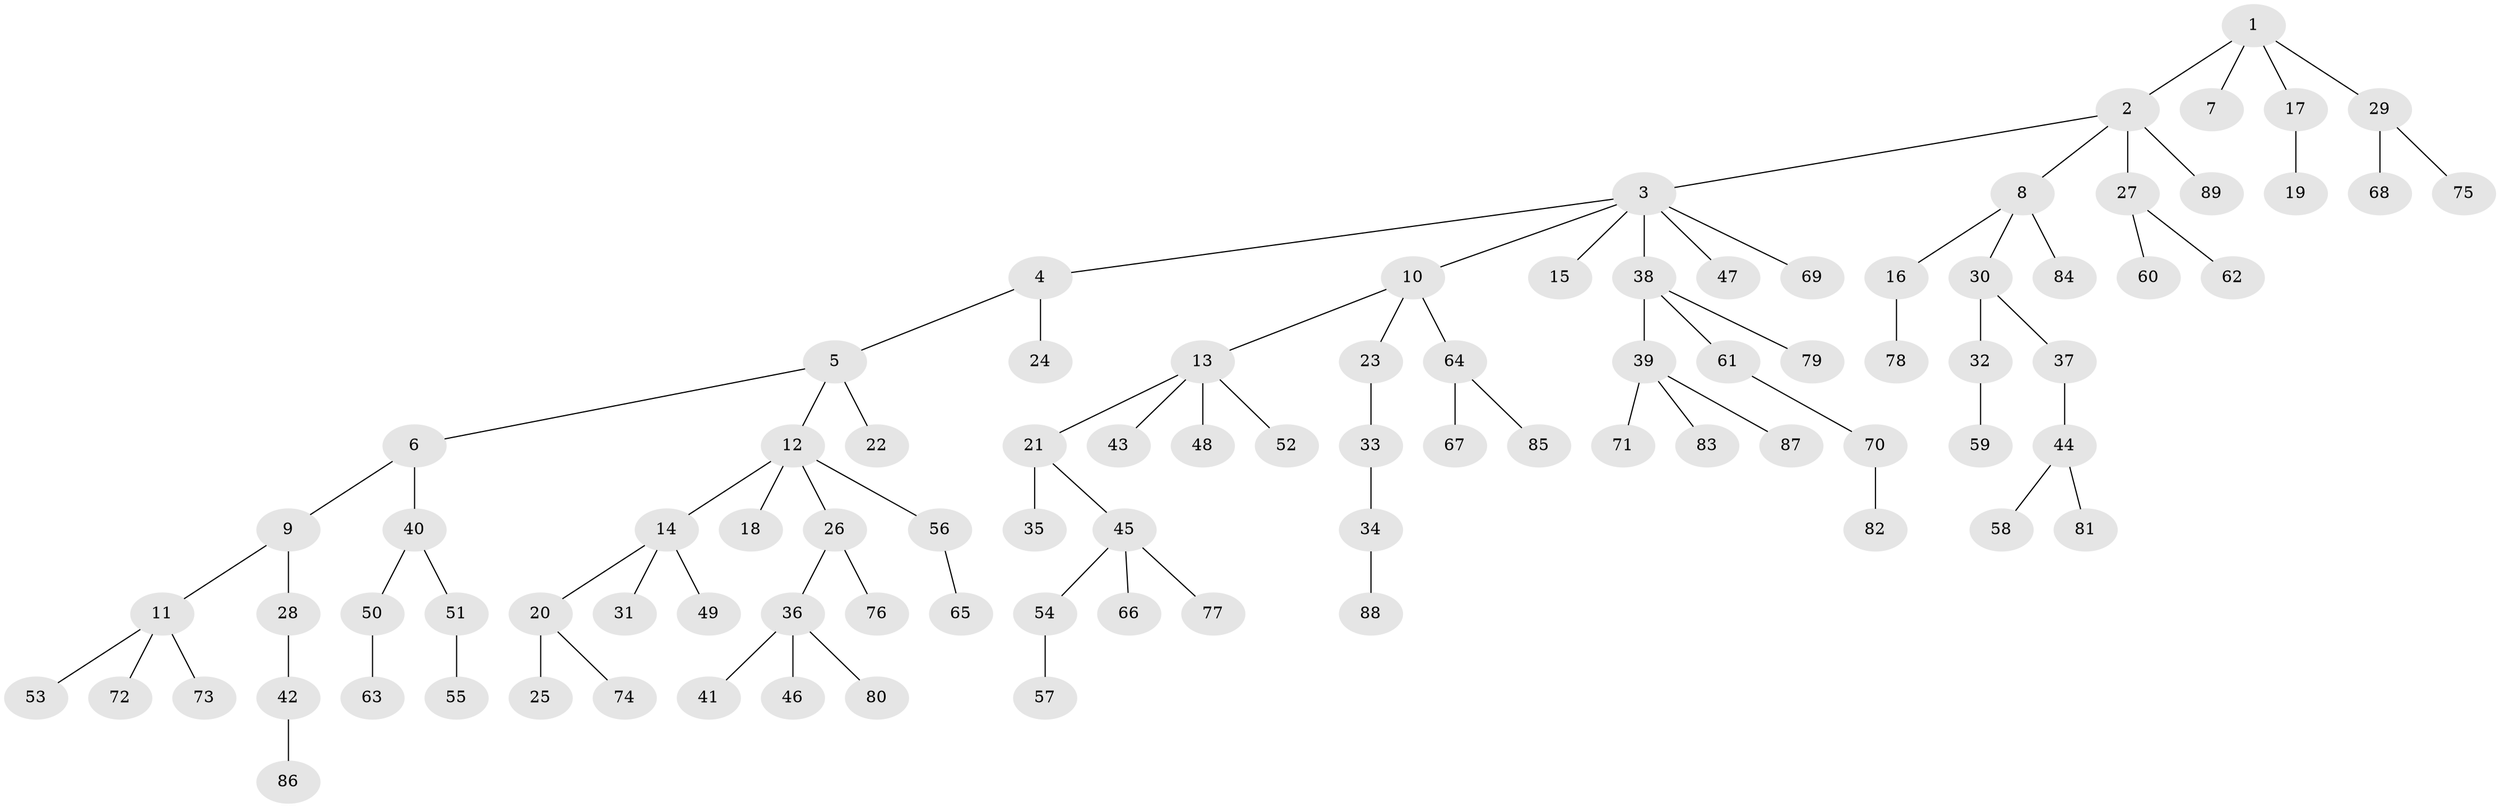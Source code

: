 // coarse degree distribution, {3: 0.18518518518518517, 4: 0.07407407407407407, 6: 0.018518518518518517, 2: 0.2777777777777778, 1: 0.4444444444444444}
// Generated by graph-tools (version 1.1) at 2025/51/03/04/25 22:51:33]
// undirected, 89 vertices, 88 edges
graph export_dot {
  node [color=gray90,style=filled];
  1;
  2;
  3;
  4;
  5;
  6;
  7;
  8;
  9;
  10;
  11;
  12;
  13;
  14;
  15;
  16;
  17;
  18;
  19;
  20;
  21;
  22;
  23;
  24;
  25;
  26;
  27;
  28;
  29;
  30;
  31;
  32;
  33;
  34;
  35;
  36;
  37;
  38;
  39;
  40;
  41;
  42;
  43;
  44;
  45;
  46;
  47;
  48;
  49;
  50;
  51;
  52;
  53;
  54;
  55;
  56;
  57;
  58;
  59;
  60;
  61;
  62;
  63;
  64;
  65;
  66;
  67;
  68;
  69;
  70;
  71;
  72;
  73;
  74;
  75;
  76;
  77;
  78;
  79;
  80;
  81;
  82;
  83;
  84;
  85;
  86;
  87;
  88;
  89;
  1 -- 2;
  1 -- 7;
  1 -- 17;
  1 -- 29;
  2 -- 3;
  2 -- 8;
  2 -- 27;
  2 -- 89;
  3 -- 4;
  3 -- 10;
  3 -- 15;
  3 -- 38;
  3 -- 47;
  3 -- 69;
  4 -- 5;
  4 -- 24;
  5 -- 6;
  5 -- 12;
  5 -- 22;
  6 -- 9;
  6 -- 40;
  8 -- 16;
  8 -- 30;
  8 -- 84;
  9 -- 11;
  9 -- 28;
  10 -- 13;
  10 -- 23;
  10 -- 64;
  11 -- 53;
  11 -- 72;
  11 -- 73;
  12 -- 14;
  12 -- 18;
  12 -- 26;
  12 -- 56;
  13 -- 21;
  13 -- 43;
  13 -- 48;
  13 -- 52;
  14 -- 20;
  14 -- 31;
  14 -- 49;
  16 -- 78;
  17 -- 19;
  20 -- 25;
  20 -- 74;
  21 -- 35;
  21 -- 45;
  23 -- 33;
  26 -- 36;
  26 -- 76;
  27 -- 60;
  27 -- 62;
  28 -- 42;
  29 -- 68;
  29 -- 75;
  30 -- 32;
  30 -- 37;
  32 -- 59;
  33 -- 34;
  34 -- 88;
  36 -- 41;
  36 -- 46;
  36 -- 80;
  37 -- 44;
  38 -- 39;
  38 -- 61;
  38 -- 79;
  39 -- 71;
  39 -- 83;
  39 -- 87;
  40 -- 50;
  40 -- 51;
  42 -- 86;
  44 -- 58;
  44 -- 81;
  45 -- 54;
  45 -- 66;
  45 -- 77;
  50 -- 63;
  51 -- 55;
  54 -- 57;
  56 -- 65;
  61 -- 70;
  64 -- 67;
  64 -- 85;
  70 -- 82;
}
